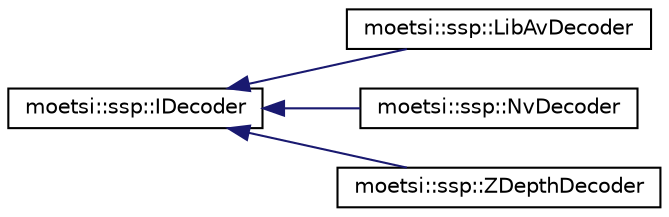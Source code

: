 digraph "Graphical Class Hierarchy"
{
 // LATEX_PDF_SIZE
  edge [fontname="Helvetica",fontsize="10",labelfontname="Helvetica",labelfontsize="10"];
  node [fontname="Helvetica",fontsize="10",shape=record];
  rankdir="LR";
  Node0 [label="moetsi::ssp::IDecoder",height=0.2,width=0.4,color="black", fillcolor="white", style="filled",URL="$classmoetsi_1_1ssp_1_1IDecoder.html",tooltip="IDecoder abstract decoder interface."];
  Node0 -> Node1 [dir="back",color="midnightblue",fontsize="10",style="solid",fontname="Helvetica"];
  Node1 [label="moetsi::ssp::LibAvDecoder",height=0.2,width=0.4,color="black", fillcolor="white", style="filled",URL="$classmoetsi_1_1ssp_1_1LibAvDecoder.html",tooltip="AV (Jpeg/Mpeg) decoder."];
  Node0 -> Node2 [dir="back",color="midnightblue",fontsize="10",style="solid",fontname="Helvetica"];
  Node2 [label="moetsi::ssp::NvDecoder",height=0.2,width=0.4,color="black", fillcolor="white", style="filled",URL="$classmoetsi_1_1ssp_1_1NvDecoder.html",tooltip="NvPipe decoder."];
  Node0 -> Node3 [dir="back",color="midnightblue",fontsize="10",style="solid",fontname="Helvetica"];
  Node3 [label="moetsi::ssp::ZDepthDecoder",height=0.2,width=0.4,color="black", fillcolor="white", style="filled",URL="$classmoetsi_1_1ssp_1_1ZDepthDecoder.html",tooltip="ZDepthDecoder ZDepth format decoder."];
}
